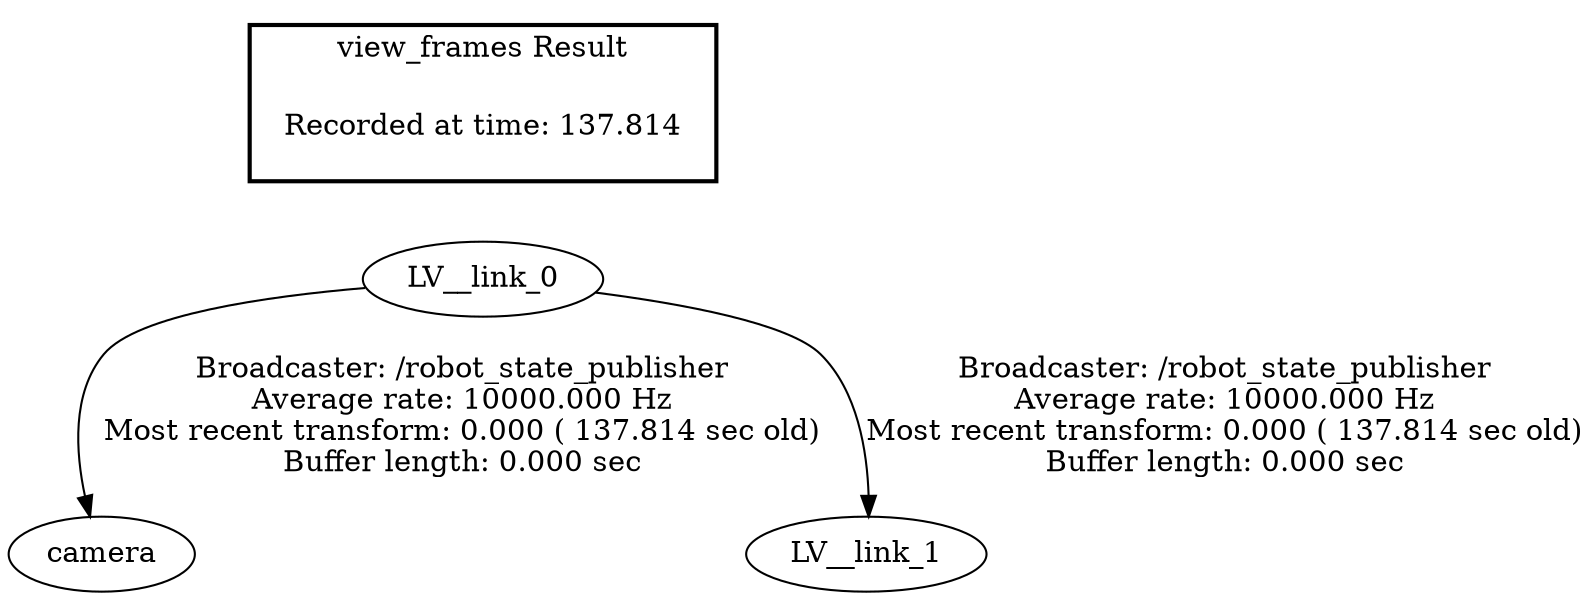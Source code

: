 digraph G {
"LV__link_0" -> "camera"[label="Broadcaster: /robot_state_publisher\nAverage rate: 10000.000 Hz\nMost recent transform: 0.000 ( 137.814 sec old)\nBuffer length: 0.000 sec\n"];
"LV__link_0" -> "LV__link_1"[label="Broadcaster: /robot_state_publisher\nAverage rate: 10000.000 Hz\nMost recent transform: 0.000 ( 137.814 sec old)\nBuffer length: 0.000 sec\n"];
edge [style=invis];
 subgraph cluster_legend { style=bold; color=black; label ="view_frames Result";
"Recorded at time: 137.814"[ shape=plaintext ] ;
 }->"LV__link_0";
}